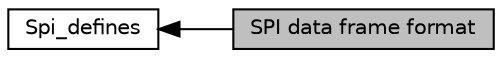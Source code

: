 digraph "SPI data frame format"
{
  edge [fontname="Helvetica",fontsize="10",labelfontname="Helvetica",labelfontsize="10"];
  node [fontname="Helvetica",fontsize="10",shape=record];
  rankdir=LR;
  Node0 [label="SPI data frame format",height=0.2,width=0.4,color="black", fillcolor="grey75", style="filled", fontcolor="black"];
  Node1 [label="Spi_defines",height=0.2,width=0.4,color="black", fillcolor="white", style="filled",URL="$group__spi__defines.html"];
  Node1->Node0 [shape=plaintext, dir="back", style="solid"];
}

